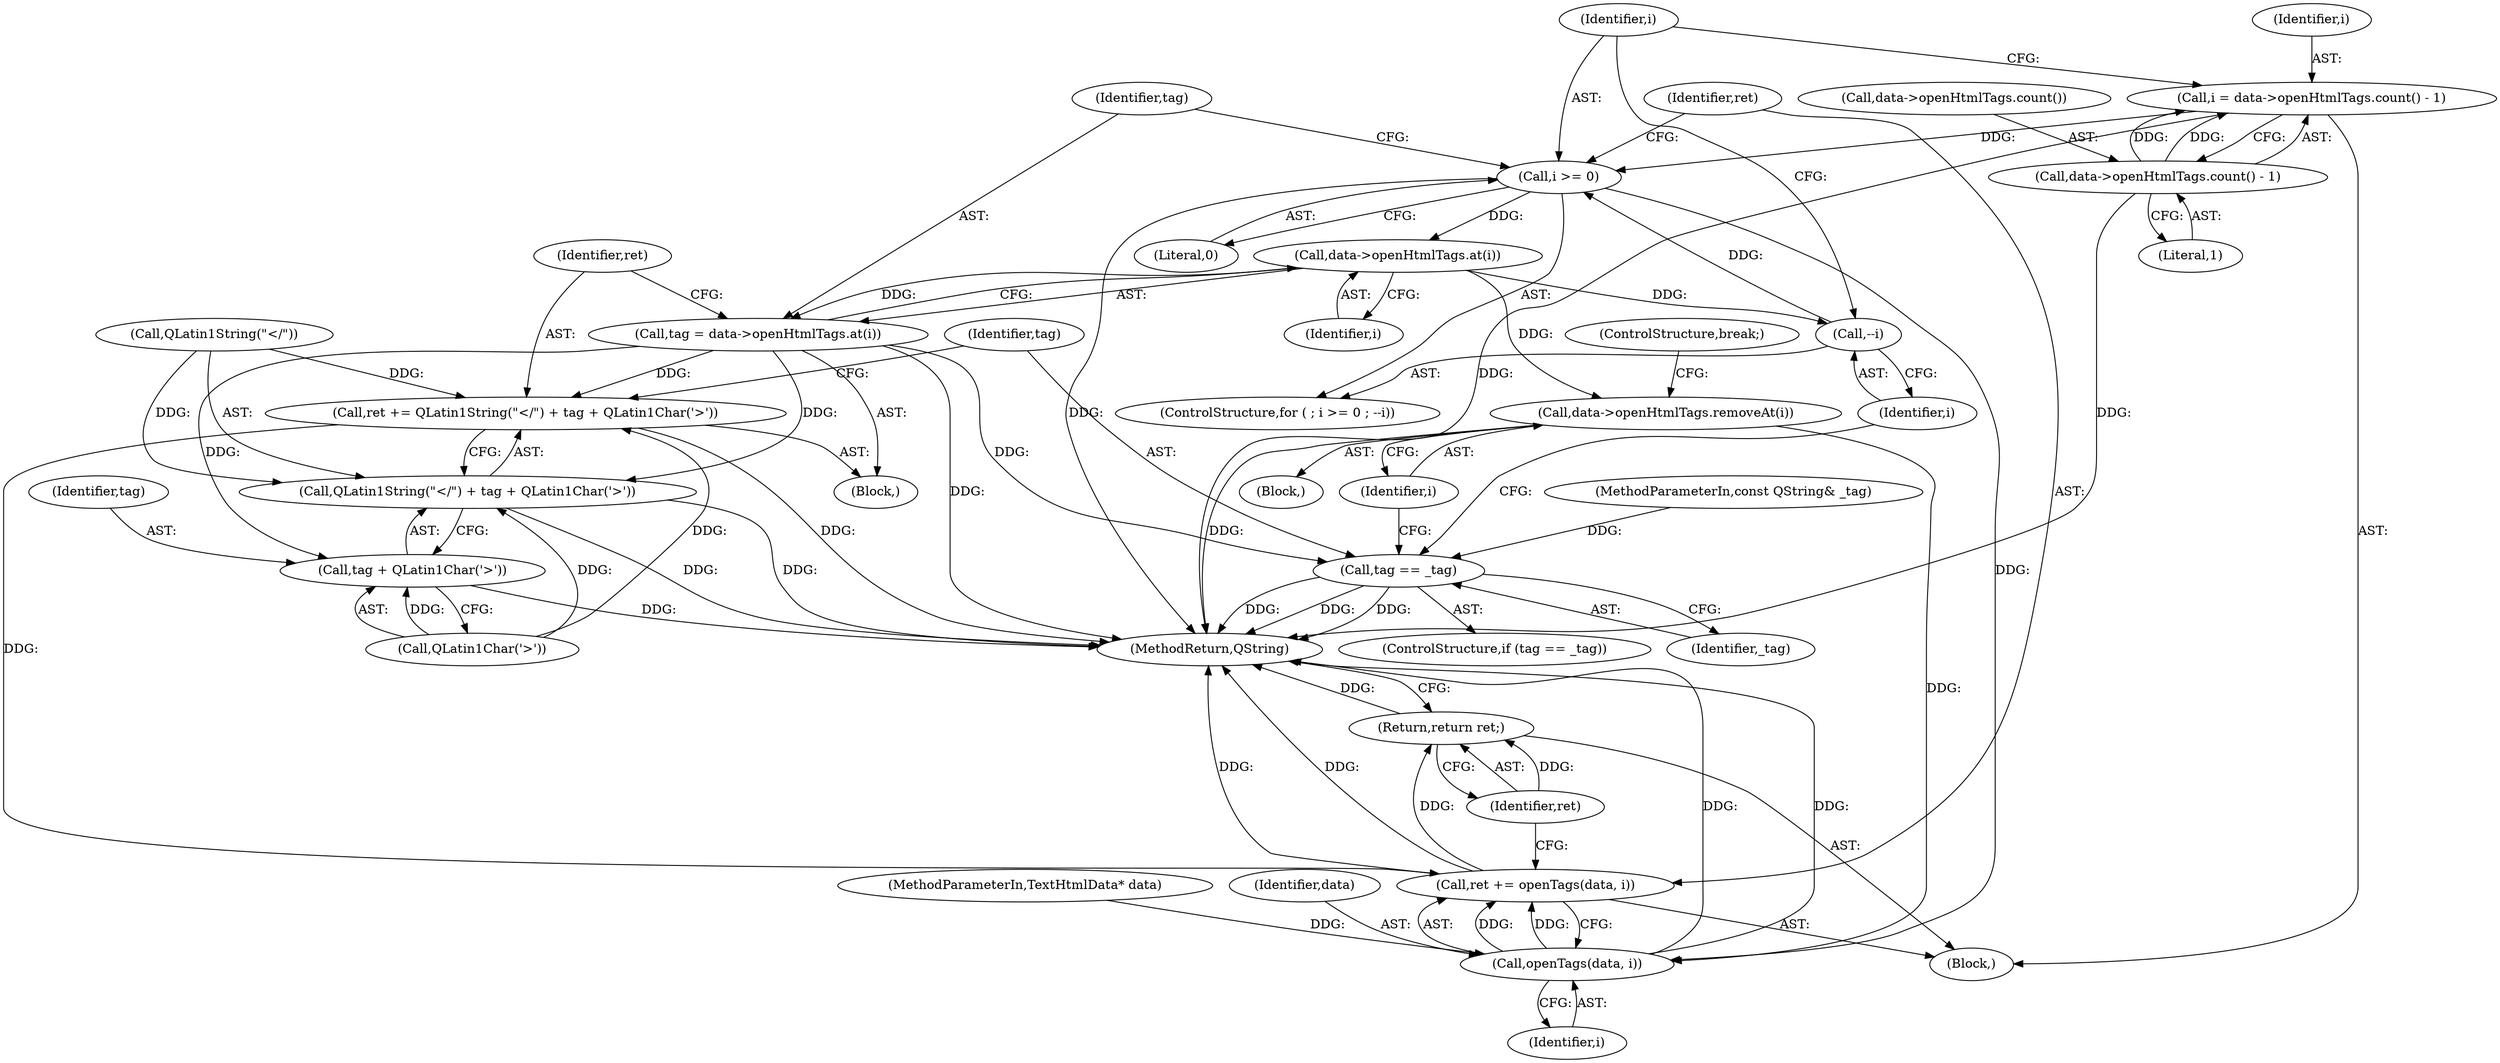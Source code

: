 digraph "1_kde_6a7f59ee1b9dbc6e5cf9e5f3b306504d02b73ef0@API" {
"1000107" [label="(Call,i = data->openHtmlTags.count() - 1)"];
"1000109" [label="(Call,data->openHtmlTags.count() - 1)"];
"1000113" [label="(Call,i >= 0)"];
"1000121" [label="(Call,data->openHtmlTags.at(i))"];
"1000116" [label="(Call,--i)"];
"1000119" [label="(Call,tag = data->openHtmlTags.at(i))"];
"1000123" [label="(Call,ret += QLatin1String(\"</\") + tag + QLatin1Char('>'))"];
"1000140" [label="(Call,ret += openTags(data, i))"];
"1000145" [label="(Return,return ret;)"];
"1000125" [label="(Call,QLatin1String(\"</\") + tag + QLatin1Char('>'))"];
"1000128" [label="(Call,tag + QLatin1Char('>'))"];
"1000133" [label="(Call,tag == _tag)"];
"1000137" [label="(Call,data->openHtmlTags.removeAt(i))"];
"1000142" [label="(Call,openTags(data, i))"];
"1000136" [label="(Block,)"];
"1000113" [label="(Call,i >= 0)"];
"1000126" [label="(Call,QLatin1String(\"</\"))"];
"1000116" [label="(Call,--i)"];
"1000101" [label="(MethodParameterIn,TextHtmlData* data)"];
"1000145" [label="(Return,return ret;)"];
"1000135" [label="(Identifier,_tag)"];
"1000124" [label="(Identifier,ret)"];
"1000143" [label="(Identifier,data)"];
"1000119" [label="(Call,tag = data->openHtmlTags.at(i))"];
"1000133" [label="(Call,tag == _tag)"];
"1000103" [label="(Block,)"];
"1000134" [label="(Identifier,tag)"];
"1000138" [label="(Identifier,i)"];
"1000120" [label="(Identifier,tag)"];
"1000129" [label="(Identifier,tag)"];
"1000123" [label="(Call,ret += QLatin1String(\"</\") + tag + QLatin1Char('>'))"];
"1000147" [label="(MethodReturn,QString)"];
"1000121" [label="(Call,data->openHtmlTags.at(i))"];
"1000110" [label="(Call,data->openHtmlTags.count())"];
"1000111" [label="(Literal,1)"];
"1000108" [label="(Identifier,i)"];
"1000117" [label="(Identifier,i)"];
"1000146" [label="(Identifier,ret)"];
"1000128" [label="(Call,tag + QLatin1Char('>'))"];
"1000139" [label="(ControlStructure,break;)"];
"1000140" [label="(Call,ret += openTags(data, i))"];
"1000142" [label="(Call,openTags(data, i))"];
"1000122" [label="(Identifier,i)"];
"1000125" [label="(Call,QLatin1String(\"</\") + tag + QLatin1Char('>'))"];
"1000137" [label="(Call,data->openHtmlTags.removeAt(i))"];
"1000102" [label="(MethodParameterIn,const QString& _tag)"];
"1000114" [label="(Identifier,i)"];
"1000132" [label="(ControlStructure,if (tag == _tag))"];
"1000112" [label="(ControlStructure,for ( ; i >= 0 ; --i))"];
"1000115" [label="(Literal,0)"];
"1000141" [label="(Identifier,ret)"];
"1000118" [label="(Block,)"];
"1000130" [label="(Call,QLatin1Char('>'))"];
"1000144" [label="(Identifier,i)"];
"1000109" [label="(Call,data->openHtmlTags.count() - 1)"];
"1000107" [label="(Call,i = data->openHtmlTags.count() - 1)"];
"1000107" -> "1000103"  [label="AST: "];
"1000107" -> "1000109"  [label="CFG: "];
"1000108" -> "1000107"  [label="AST: "];
"1000109" -> "1000107"  [label="AST: "];
"1000114" -> "1000107"  [label="CFG: "];
"1000107" -> "1000147"  [label="DDG: "];
"1000109" -> "1000107"  [label="DDG: "];
"1000109" -> "1000107"  [label="DDG: "];
"1000107" -> "1000113"  [label="DDG: "];
"1000109" -> "1000111"  [label="CFG: "];
"1000110" -> "1000109"  [label="AST: "];
"1000111" -> "1000109"  [label="AST: "];
"1000109" -> "1000147"  [label="DDG: "];
"1000113" -> "1000112"  [label="AST: "];
"1000113" -> "1000115"  [label="CFG: "];
"1000114" -> "1000113"  [label="AST: "];
"1000115" -> "1000113"  [label="AST: "];
"1000120" -> "1000113"  [label="CFG: "];
"1000141" -> "1000113"  [label="CFG: "];
"1000113" -> "1000147"  [label="DDG: "];
"1000116" -> "1000113"  [label="DDG: "];
"1000113" -> "1000121"  [label="DDG: "];
"1000113" -> "1000142"  [label="DDG: "];
"1000121" -> "1000119"  [label="AST: "];
"1000121" -> "1000122"  [label="CFG: "];
"1000122" -> "1000121"  [label="AST: "];
"1000119" -> "1000121"  [label="CFG: "];
"1000121" -> "1000116"  [label="DDG: "];
"1000121" -> "1000119"  [label="DDG: "];
"1000121" -> "1000137"  [label="DDG: "];
"1000116" -> "1000112"  [label="AST: "];
"1000116" -> "1000117"  [label="CFG: "];
"1000117" -> "1000116"  [label="AST: "];
"1000114" -> "1000116"  [label="CFG: "];
"1000119" -> "1000118"  [label="AST: "];
"1000120" -> "1000119"  [label="AST: "];
"1000124" -> "1000119"  [label="CFG: "];
"1000119" -> "1000147"  [label="DDG: "];
"1000119" -> "1000123"  [label="DDG: "];
"1000119" -> "1000125"  [label="DDG: "];
"1000119" -> "1000128"  [label="DDG: "];
"1000119" -> "1000133"  [label="DDG: "];
"1000123" -> "1000118"  [label="AST: "];
"1000123" -> "1000125"  [label="CFG: "];
"1000124" -> "1000123"  [label="AST: "];
"1000125" -> "1000123"  [label="AST: "];
"1000134" -> "1000123"  [label="CFG: "];
"1000123" -> "1000147"  [label="DDG: "];
"1000126" -> "1000123"  [label="DDG: "];
"1000130" -> "1000123"  [label="DDG: "];
"1000123" -> "1000140"  [label="DDG: "];
"1000140" -> "1000103"  [label="AST: "];
"1000140" -> "1000142"  [label="CFG: "];
"1000141" -> "1000140"  [label="AST: "];
"1000142" -> "1000140"  [label="AST: "];
"1000146" -> "1000140"  [label="CFG: "];
"1000140" -> "1000147"  [label="DDG: "];
"1000140" -> "1000147"  [label="DDG: "];
"1000142" -> "1000140"  [label="DDG: "];
"1000142" -> "1000140"  [label="DDG: "];
"1000140" -> "1000145"  [label="DDG: "];
"1000145" -> "1000103"  [label="AST: "];
"1000145" -> "1000146"  [label="CFG: "];
"1000146" -> "1000145"  [label="AST: "];
"1000147" -> "1000145"  [label="CFG: "];
"1000145" -> "1000147"  [label="DDG: "];
"1000146" -> "1000145"  [label="DDG: "];
"1000125" -> "1000128"  [label="CFG: "];
"1000126" -> "1000125"  [label="AST: "];
"1000128" -> "1000125"  [label="AST: "];
"1000125" -> "1000147"  [label="DDG: "];
"1000125" -> "1000147"  [label="DDG: "];
"1000126" -> "1000125"  [label="DDG: "];
"1000130" -> "1000125"  [label="DDG: "];
"1000128" -> "1000130"  [label="CFG: "];
"1000129" -> "1000128"  [label="AST: "];
"1000130" -> "1000128"  [label="AST: "];
"1000128" -> "1000147"  [label="DDG: "];
"1000130" -> "1000128"  [label="DDG: "];
"1000133" -> "1000132"  [label="AST: "];
"1000133" -> "1000135"  [label="CFG: "];
"1000134" -> "1000133"  [label="AST: "];
"1000135" -> "1000133"  [label="AST: "];
"1000138" -> "1000133"  [label="CFG: "];
"1000117" -> "1000133"  [label="CFG: "];
"1000133" -> "1000147"  [label="DDG: "];
"1000133" -> "1000147"  [label="DDG: "];
"1000133" -> "1000147"  [label="DDG: "];
"1000102" -> "1000133"  [label="DDG: "];
"1000137" -> "1000136"  [label="AST: "];
"1000137" -> "1000138"  [label="CFG: "];
"1000138" -> "1000137"  [label="AST: "];
"1000139" -> "1000137"  [label="CFG: "];
"1000137" -> "1000147"  [label="DDG: "];
"1000137" -> "1000142"  [label="DDG: "];
"1000142" -> "1000144"  [label="CFG: "];
"1000143" -> "1000142"  [label="AST: "];
"1000144" -> "1000142"  [label="AST: "];
"1000142" -> "1000147"  [label="DDG: "];
"1000142" -> "1000147"  [label="DDG: "];
"1000101" -> "1000142"  [label="DDG: "];
}

